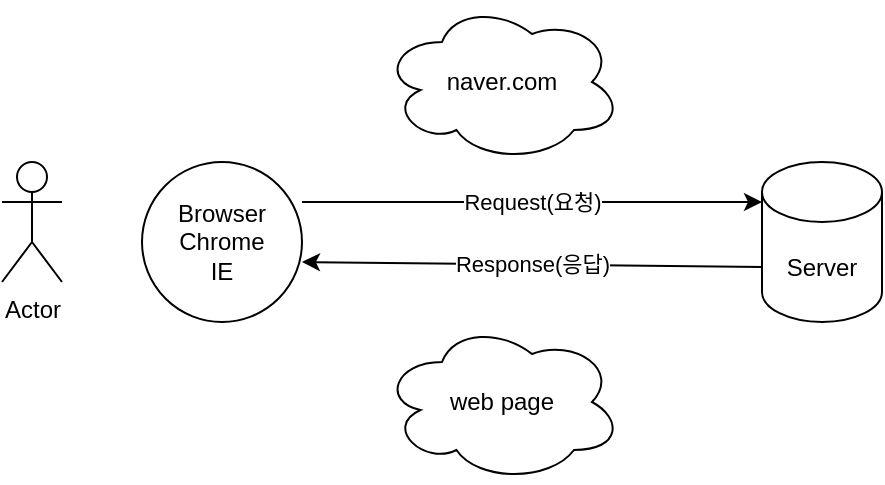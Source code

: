 <mxfile version="20.2.3" type="device"><diagram id="AGShzw6GN9l1YmcMLAuT" name="페이지-1"><mxGraphModel dx="1422" dy="865" grid="0" gridSize="10" guides="1" tooltips="1" connect="1" arrows="1" fold="1" page="1" pageScale="1" pageWidth="827" pageHeight="1169" math="0" shadow="0"><root><mxCell id="0"/><mxCell id="1" parent="0"/><mxCell id="gQQ7VbHYPVwz4WgB9ipB-1" value="Actor" style="shape=umlActor;verticalLabelPosition=bottom;verticalAlign=top;html=1;outlineConnect=0;" vertex="1" parent="1"><mxGeometry x="150" y="200" width="30" height="60" as="geometry"/></mxCell><mxCell id="gQQ7VbHYPVwz4WgB9ipB-2" value="Browser&lt;br&gt;Chrome&lt;br&gt;IE" style="ellipse;whiteSpace=wrap;html=1;aspect=fixed;" vertex="1" parent="1"><mxGeometry x="220" y="200" width="80" height="80" as="geometry"/></mxCell><mxCell id="gQQ7VbHYPVwz4WgB9ipB-3" value="Server" style="shape=cylinder3;whiteSpace=wrap;html=1;boundedLbl=1;backgroundOutline=1;size=15;" vertex="1" parent="1"><mxGeometry x="530" y="200" width="60" height="80" as="geometry"/></mxCell><mxCell id="gQQ7VbHYPVwz4WgB9ipB-4" value="Request(요청)" style="endArrow=classic;html=1;rounded=0;exitX=1;exitY=0.25;exitDx=0;exitDy=0;exitPerimeter=0;" edge="1" parent="1" source="gQQ7VbHYPVwz4WgB9ipB-2"><mxGeometry width="50" height="50" relative="1" as="geometry"><mxPoint x="303" y="220" as="sourcePoint"/><mxPoint x="530" y="220" as="targetPoint"/></mxGeometry></mxCell><mxCell id="gQQ7VbHYPVwz4WgB9ipB-5" value="Response(응답)" style="endArrow=classic;html=1;rounded=0;exitX=0;exitY=0;exitDx=0;exitDy=52.5;exitPerimeter=0;entryX=1;entryY=0.625;entryDx=0;entryDy=0;entryPerimeter=0;" edge="1" parent="1" source="gQQ7VbHYPVwz4WgB9ipB-3" target="gQQ7VbHYPVwz4WgB9ipB-2"><mxGeometry width="50" height="50" relative="1" as="geometry"><mxPoint x="390" y="450" as="sourcePoint"/><mxPoint x="440" y="400" as="targetPoint"/></mxGeometry></mxCell><mxCell id="gQQ7VbHYPVwz4WgB9ipB-6" value="naver.com" style="ellipse;shape=cloud;whiteSpace=wrap;html=1;" vertex="1" parent="1"><mxGeometry x="340" y="120" width="120" height="80" as="geometry"/></mxCell><mxCell id="gQQ7VbHYPVwz4WgB9ipB-7" value="web page" style="ellipse;shape=cloud;whiteSpace=wrap;html=1;" vertex="1" parent="1"><mxGeometry x="340" y="280" width="120" height="80" as="geometry"/></mxCell></root></mxGraphModel></diagram></mxfile>